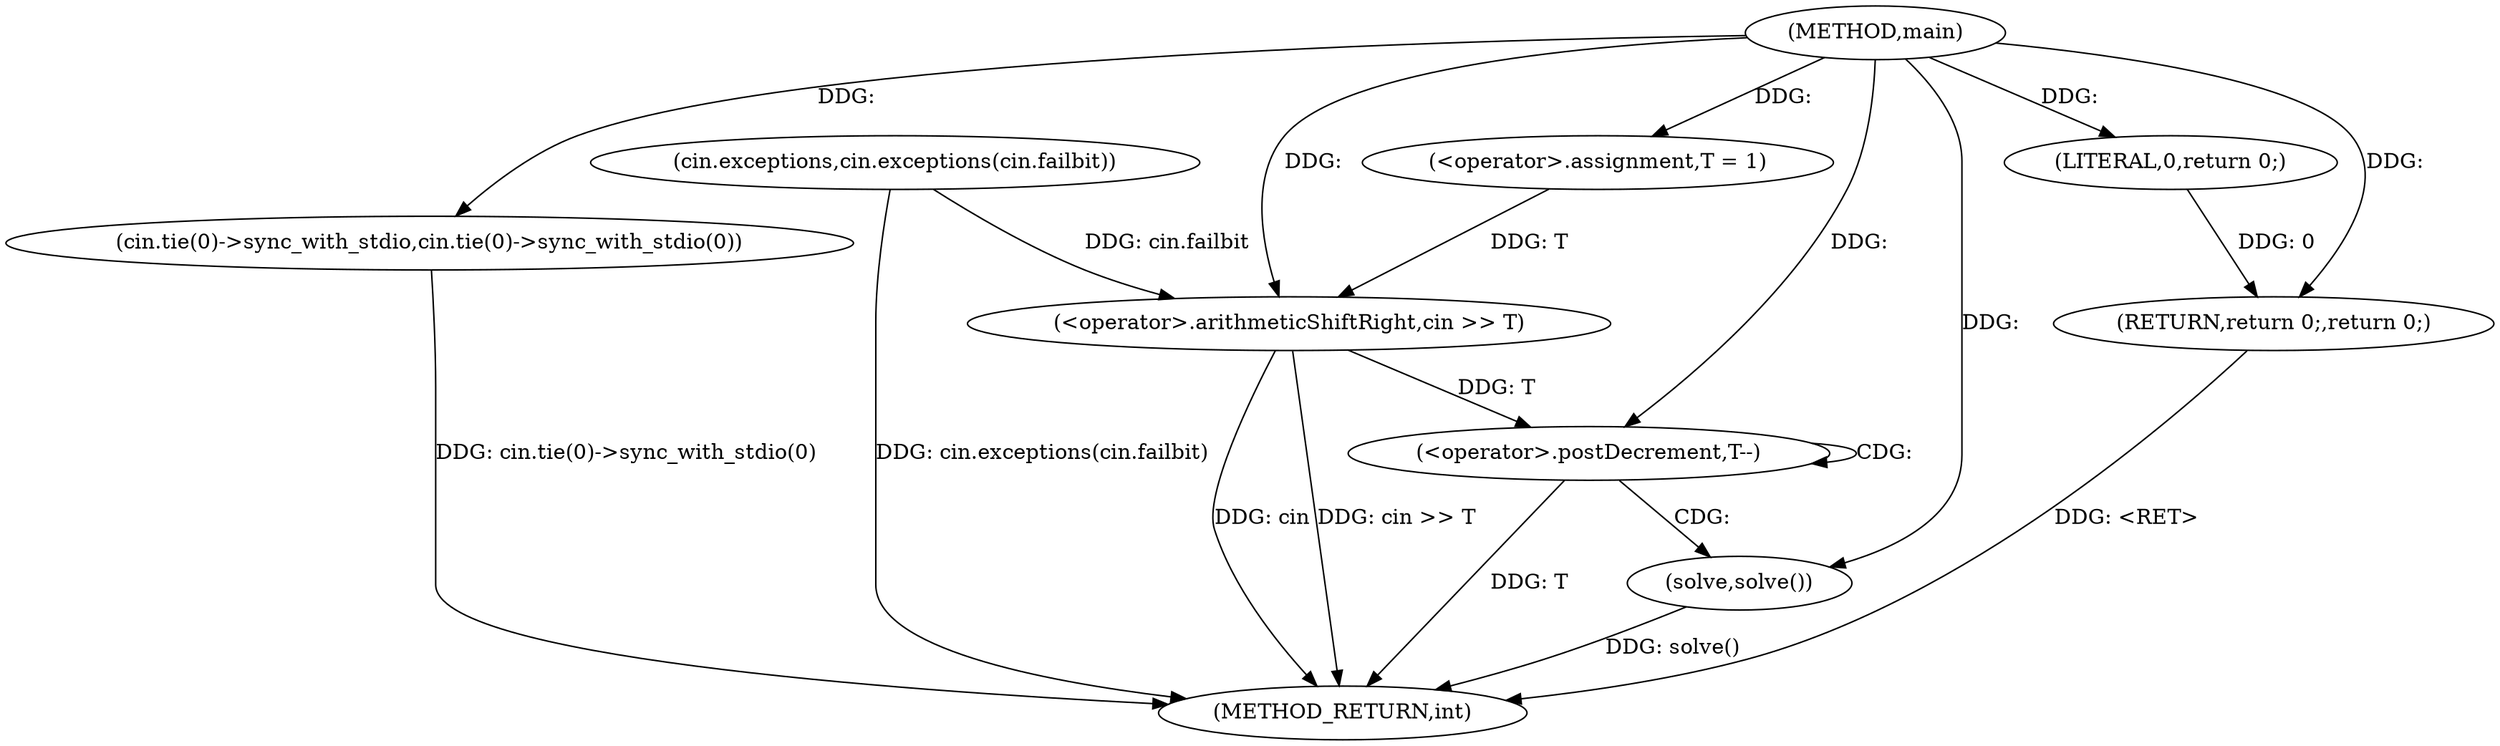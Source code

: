 digraph "main" {  
"1000259" [label = "(METHOD,main)" ]
"1000281" [label = "(METHOD_RETURN,int)" ]
"1000261" [label = "(cin.tie(0)->sync_with_stdio,cin.tie(0)->sync_with_stdio(0))" ]
"1000263" [label = "(cin.exceptions,cin.exceptions(cin.failbit))" ]
"1000268" [label = "(<operator>.assignment,T = 1)" ]
"1000271" [label = "(<operator>.arithmeticShiftRight,cin >> T)" ]
"1000279" [label = "(RETURN,return 0;,return 0;)" ]
"1000275" [label = "(<operator>.postDecrement,T--)" ]
"1000280" [label = "(LITERAL,0,return 0;)" ]
"1000278" [label = "(solve,solve())" ]
  "1000279" -> "1000281"  [ label = "DDG: <RET>"] 
  "1000261" -> "1000281"  [ label = "DDG: cin.tie(0)->sync_with_stdio(0)"] 
  "1000263" -> "1000281"  [ label = "DDG: cin.exceptions(cin.failbit)"] 
  "1000271" -> "1000281"  [ label = "DDG: cin"] 
  "1000271" -> "1000281"  [ label = "DDG: cin >> T"] 
  "1000275" -> "1000281"  [ label = "DDG: T"] 
  "1000278" -> "1000281"  [ label = "DDG: solve()"] 
  "1000259" -> "1000268"  [ label = "DDG: "] 
  "1000280" -> "1000279"  [ label = "DDG: 0"] 
  "1000259" -> "1000279"  [ label = "DDG: "] 
  "1000259" -> "1000261"  [ label = "DDG: "] 
  "1000263" -> "1000271"  [ label = "DDG: cin.failbit"] 
  "1000259" -> "1000271"  [ label = "DDG: "] 
  "1000268" -> "1000271"  [ label = "DDG: T"] 
  "1000259" -> "1000280"  [ label = "DDG: "] 
  "1000271" -> "1000275"  [ label = "DDG: T"] 
  "1000259" -> "1000275"  [ label = "DDG: "] 
  "1000259" -> "1000278"  [ label = "DDG: "] 
  "1000275" -> "1000278"  [ label = "CDG: "] 
  "1000275" -> "1000275"  [ label = "CDG: "] 
}
